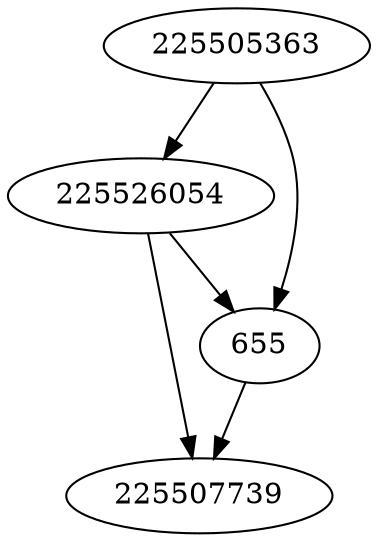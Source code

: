strict digraph  {
225505363;
225507739;
225526054;
655;
225505363 -> 655;
225505363 -> 225526054;
225526054 -> 655;
225526054 -> 225507739;
655 -> 225507739;
}
